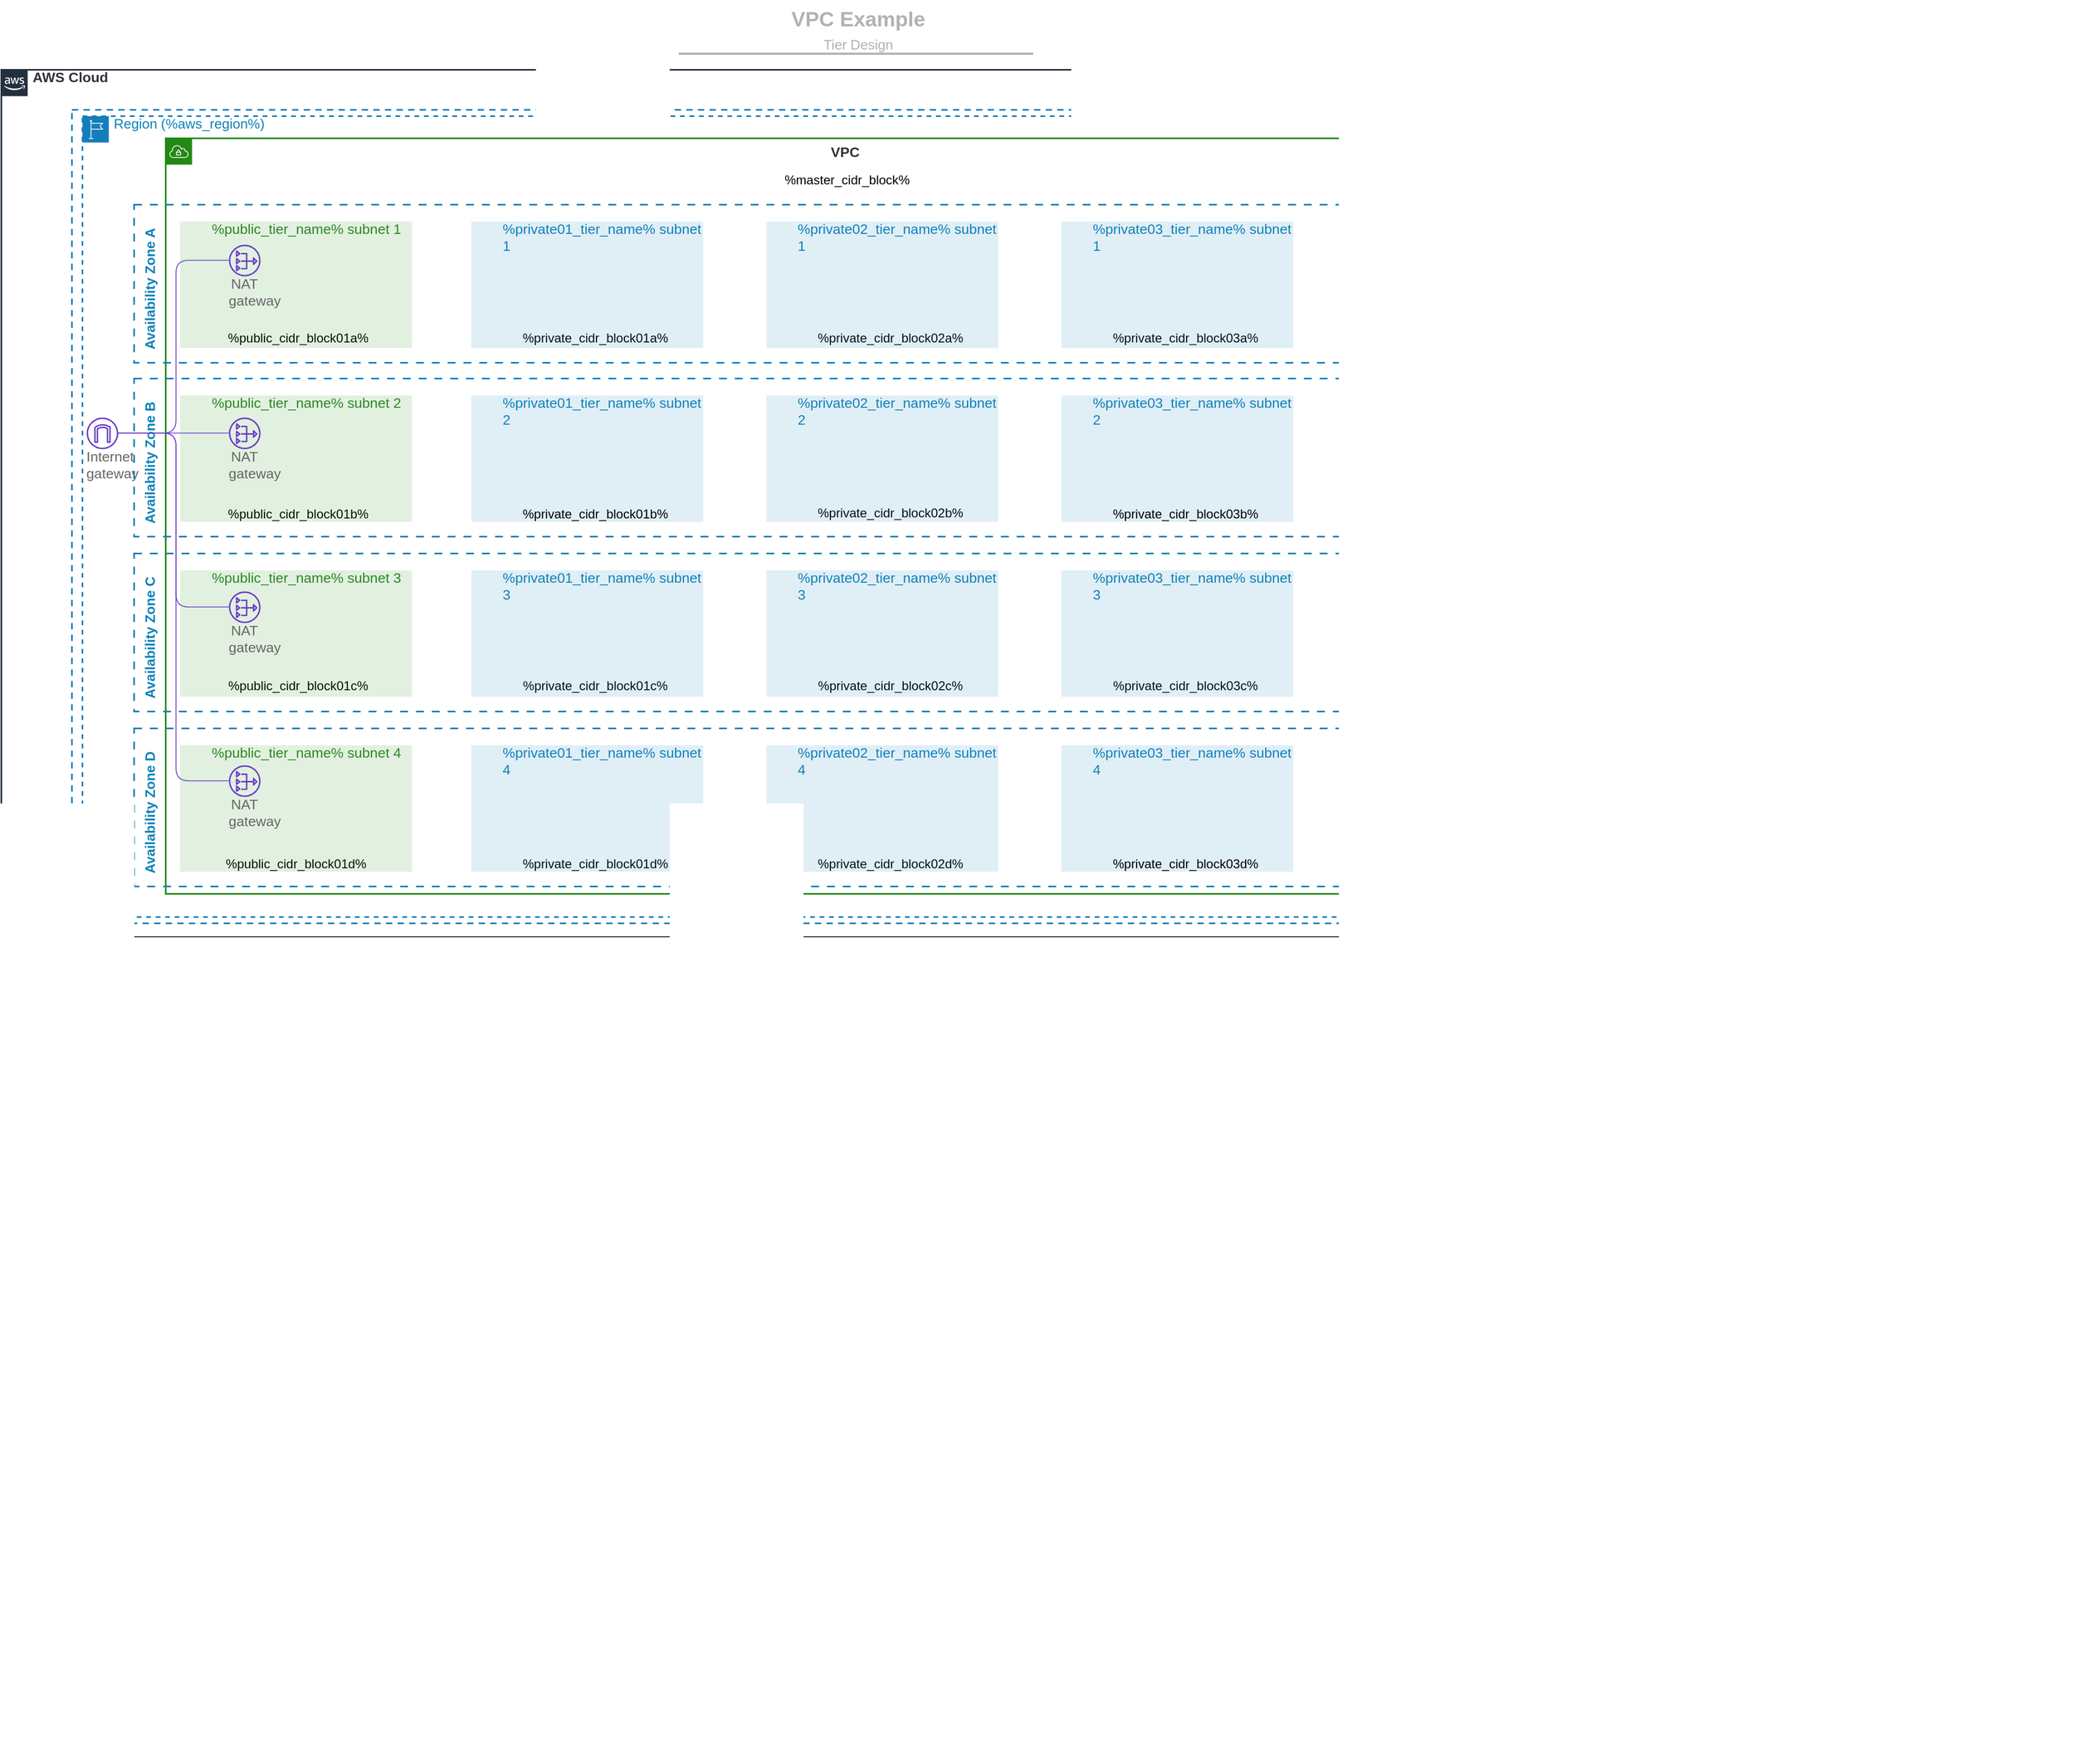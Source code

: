 <mxfile compressed="false" version="20.3.0" type="device">
  <diagram name="Tier Design" id="lptEz-B2BHvfUTlyXeJj">
    <mxGraphModel dx="2034" dy="1841" grid="1" gridSize="10" guides="1" tooltips="1" connect="1" arrows="1" fold="1" page="1" pageScale="1" pageWidth="1654" pageHeight="1169" math="0" shadow="0">
      <root>
        <mxCell id="pj1l9u-Ld7OoOsmG_GXO-0" />
        <mxCell id="pj1l9u-Ld7OoOsmG_GXO-1" value="Titles Block" style="locked=1;" parent="pj1l9u-Ld7OoOsmG_GXO-0" />
        <mxCell id="pj1l9u-Ld7OoOsmG_GXO-2" value="" style="group;dropTarget=0;" parent="pj1l9u-Ld7OoOsmG_GXO-1" vertex="1">
          <mxGeometry x="507" y="-1150" width="641" height="89" as="geometry" />
        </mxCell>
        <UserObject AWS_Account_ID="" label="VPC Example" placeholders="1" id="pj1l9u-Ld7OoOsmG_GXO-3">
          <mxCell style="html=1;overflow=block;blockSpacing=1;whiteSpace=wrap;;whiteSpace=wrap;fontSize=19.7;fontColor=#b2b2b2;fontStyle=1;align=center;spacingLeft=7;spacingRight=7;spacingTop=2;spacing=3;strokeOpacity=0;fillOpacity=0;rounded=1;absoluteArcSize=1;arcSize=12;fillColor=#ffffff;strokeWidth=1.5;" parent="pj1l9u-Ld7OoOsmG_GXO-2" vertex="1">
            <mxGeometry width="641" height="30" as="geometry" />
          </mxCell>
        </UserObject>
        <UserObject AWS_Account_ID="" label="" placeholders="1" id="pj1l9u-Ld7OoOsmG_GXO-4">
          <mxCell style="html=1;overflow=block;blockSpacing=1;whiteSpace=wrap;;whiteSpace=wrap;fontSize=11.5;fontColor=#b2b2b2;align=center;spacingLeft=7;spacingRight=7;spacingTop=2;spacing=3;strokeOpacity=0;fillOpacity=0;rounded=1;absoluteArcSize=1;arcSize=12;fillColor=#ffffff;strokeWidth=1.5;" parent="pj1l9u-Ld7OoOsmG_GXO-2" vertex="1">
            <mxGeometry y="45" width="641" height="44" as="geometry" />
          </mxCell>
        </UserObject>
        <UserObject label="%page%" placeholders="1" id="pj1l9u-Ld7OoOsmG_GXO-5">
          <mxCell style="html=1;overflow=block;blockSpacing=1;whiteSpace=wrap;strokeColor=none;fillColor=none;whiteSpace=wrap;fontSize=13;fontColor=#b2b2b2;spacing=3.8;strokeOpacity=100;fillOpacity=100;strokeWidth=0.8;" parent="pj1l9u-Ld7OoOsmG_GXO-2" vertex="1">
            <mxGeometry x="171.77" y="20" width="297.46" height="41" as="geometry" />
          </mxCell>
        </UserObject>
        <UserObject label="" id="pj1l9u-Ld7OoOsmG_GXO-6">
          <mxCell style="html=1;jettySize=18;whiteSpace=wrap;fontSize=13;fontFamily=Helvetica;strokeColor=#b2b2b2;strokeOpacity=100;strokeWidth=2;rounded=0;startArrow=none;;endArrow=none;;endSize=10;startSize=10;" parent="pj1l9u-Ld7OoOsmG_GXO-2" edge="1">
            <mxGeometry width="100" height="100" relative="1" as="geometry">
              <Array as="points" />
              <mxPoint x="150.002" y="50" as="sourcePoint" />
              <mxPoint x="486.463" y="50" as="targetPoint" />
            </mxGeometry>
          </mxCell>
        </UserObject>
        <mxCell id="pj1l9u-Ld7OoOsmG_GXO-7" value="Region" style="locked=1;" parent="pj1l9u-Ld7OoOsmG_GXO-0" />
        <mxCell id="pj1l9u-Ld7OoOsmG_GXO-8" value="" style="html=1;overflow=block;blockSpacing=1;whiteSpace=wrap;whiteSpace=wrap;fontSize=13.3;fontColor=#333333;fontStyle=1;spacing=0;strokeColor=#232f3e;strokeOpacity=100;fillOpacity=0;fillColor=#000000;strokeWidth=1.5;" parent="pj1l9u-Ld7OoOsmG_GXO-7" vertex="1">
          <mxGeometry x="14" y="-1085" width="1526" height="823" as="geometry" />
        </mxCell>
        <UserObject AWS_Account_ID="" label="AWS Cloud" id="pj1l9u-Ld7OoOsmG_GXO-9">
          <mxCell style="html=1;overflow=block;blockSpacing=1;whiteSpace=wrap;shape=mxgraph.aws4.group;grIcon=mxgraph.aws4.group_aws_cloud_alt;verticalAlign=top;align=left;spacingLeft=30;fillOpacity=100;fillColor=none;whiteSpace=wrap;fontSize=13.3;fontColor=#333333;fontStyle=1;spacing=0;strokeColor=#232f3e;strokeOpacity=100;strokeWidth=1.5;part=1;" parent="pj1l9u-Ld7OoOsmG_GXO-8" vertex="1">
            <mxGeometry width="1526" height="833" as="geometry" />
          </mxCell>
        </UserObject>
        <mxCell id="pj1l9u-Ld7OoOsmG_GXO-10" value="" style="html=1;overflow=block;blockSpacing=1;whiteSpace=wrap;whiteSpace=wrap;fontSize=13;fontColor=#147eba;spacing=0;strokeColor=#147eba;strokeOpacity=100;fillOpacity=0;fillColor=#ffffff;dashed=1;fixDash=1;dashPattern=6 5;strokeWidth=1.5;container=0;" parent="pj1l9u-Ld7OoOsmG_GXO-7" vertex="1">
          <mxGeometry x="81" y="-1047" width="1449" height="772" as="geometry" />
        </mxCell>
        <UserObject AWS_Account_ID="" label="" id="pj1l9u-Ld7OoOsmG_GXO-11">
          <mxCell style="html=1;overflow=block;blockSpacing=1;whiteSpace=wrap;;whiteSpace=wrap;fontSize=13;align=center;spacing=3.8;strokeOpacity=0;fillOpacity=0;fillColor=#ffffff;strokeWidth=1.5;" parent="pj1l9u-Ld7OoOsmG_GXO-7" vertex="1">
            <mxGeometry x="1741" y="492" width="239" height="29" as="geometry" />
          </mxCell>
        </UserObject>
        <UserObject AWS_Account_ID="" label="Region (%aws_region%)" Region="%aws_region%" Type="Region" id="pj1l9u-Ld7OoOsmG_GXO-12">
          <mxCell style="html=1;overflow=block;blockSpacing=1;whiteSpace=wrap;shape=mxgraph.aws4.group;grIcon=mxgraph.aws4.group_region;verticalAlign=top;align=left;spacingLeft=30;fillOpacity=100;dashed=1;fontColor=#0E82B8;fillColor=none;whiteSpace=wrap;fontSize=13;spacing=0;strokeColor=#147eba;strokeOpacity=100;strokeWidth=1.5;part=1;" parent="pj1l9u-Ld7OoOsmG_GXO-7" vertex="1">
            <mxGeometry x="91" y="-1041" width="1430" height="760" as="geometry" />
          </mxCell>
        </UserObject>
        <mxCell id="pj1l9u-Ld7OoOsmG_GXO-17" value="VPC" style="locked=1;" parent="pj1l9u-Ld7OoOsmG_GXO-0" />
        <object label="" Region="%aws_region%" VPC_ID="" id="pj1l9u-Ld7OoOsmG_GXO-18">
          <mxCell style="group;dropTarget=0;" parent="pj1l9u-Ld7OoOsmG_GXO-17" vertex="1">
            <mxGeometry x="170" y="-1020" width="1260" height="717" as="geometry" />
          </mxCell>
        </object>
        <mxCell id="pj1l9u-Ld7OoOsmG_GXO-19" value="" style="html=1;overflow=block;blockSpacing=1;whiteSpace=wrap;whiteSpace=wrap;fontSize=13.3;fontColor=#333333;fontStyle=1;align=left;spacing=0;strokeColor=#248814;strokeOpacity=100;fillOpacity=0;fillColor=#000000;strokeWidth=1.5;" parent="pj1l9u-Ld7OoOsmG_GXO-18" vertex="1">
          <mxGeometry width="1260" height="717" as="geometry" />
        </mxCell>
        <UserObject AWS_Account_ID="" label="&lt;div style=&quot;display: flex ; justify-content: center ; text-align: center ; align-items: baseline ; font-size: 0 ; line-height: 1.25 ; margin-top: -2px&quot;&gt;&lt;span&gt;&lt;span style=&quot;font-size: 13.3px ; color: rgb(51 , 51 , 51) ; font-weight: bold ; line-height: 2.4&quot;&gt;VPC&lt;/span&gt;&lt;/span&gt;&lt;/div&gt;" Instance_Tenancy="default" CIDR_Block="" Region="%aws_region%" Type="Virtual Private Cloud" VPC_ID="" id="pj1l9u-Ld7OoOsmG_GXO-20">
          <mxCell style="html=1;overflow=block;blockSpacing=1;whiteSpace=wrap;shape=mxgraph.aws4.group;grIcon=mxgraph.aws4.group_vpc;verticalAlign=top;align=left;spacingLeft=30;fillOpacity=100;fontColor=#2C8723;fillColor=none;whiteSpace=wrap;fontSize=13;spacing=0;strokeColor=#248814;strokeOpacity=100;strokeWidth=1.5;part=1;" parent="pj1l9u-Ld7OoOsmG_GXO-19" vertex="1">
            <mxGeometry width="1260" height="717" as="geometry" />
          </mxCell>
        </UserObject>
        <mxCell id="ioNqWVfJzYsAsUivx3bz-16" value="%master_cidr_block%" style="text;html=1;strokeColor=none;fillColor=none;align=center;verticalAlign=middle;whiteSpace=wrap;rounded=0;" parent="pj1l9u-Ld7OoOsmG_GXO-17" vertex="1">
          <mxGeometry x="783" y="-995" width="68" height="30" as="geometry" />
        </mxCell>
        <mxCell id="pj1l9u-Ld7OoOsmG_GXO-21" value="VPC Services" style="locked=1;" parent="pj1l9u-Ld7OoOsmG_GXO-0" />
        <mxCell id="pj1l9u-Ld7OoOsmG_GXO-23" value="VPC Flow Logs" style="sketch=0;outlineConnect=0;fontColor=#232F3E;gradientColor=none;fillColor=#4D27AA;strokeColor=none;dashed=0;verticalLabelPosition=bottom;verticalAlign=top;align=center;html=1;fontSize=12;fontStyle=0;aspect=fixed;pointerEvents=1;shape=mxgraph.aws4.flow_logs;" parent="pj1l9u-Ld7OoOsmG_GXO-21" vertex="1" visible="0">
          <mxGeometry x="210" y="-1011" width="30" height="30" as="geometry" />
        </mxCell>
        <UserObject AWS_Account_ID="" label="Internet gateway" Region="%aws_region%" Type="Internet Gateway" VPC_ID="" id="U2nG9CMOBZZVS6DEHq3C-0">
          <mxCell style="html=1;overflow=block;blockSpacing=1;whiteSpace=wrap;shape=mxgraph.aws4.internet_gateway;labelPosition=center;verticalLabelPosition=bottom;align=center;verticalAlign=top;strokeColor=none;whiteSpace=wrap;fontSize=13.3;fontColor=#666666;spacing=0;strokeOpacity=0;fillColor=#693cc5;strokeWidth=1.5;" parent="pj1l9u-Ld7OoOsmG_GXO-21" vertex="1">
            <mxGeometry x="95" y="-755" width="30" height="30" as="geometry" />
          </mxCell>
        </UserObject>
        <object label="%aws_region%d %private03_tier_name%" id="U2nG9CMOBZZVS6DEHq3C-242">
          <mxCell style="locked=1;" parent="pj1l9u-Ld7OoOsmG_GXO-0" />
        </object>
        <object label="" Availability_Zone="%aws_region%d" Region="%aws_region%" Subnet_Type="Private" Type="Subnet" VPC_ID="" tags="" id="U2nG9CMOBZZVS6DEHq3C-251">
          <mxCell style="html=1;overflow=block;blockSpacing=1;whiteSpace=wrap;whiteSpace=wrap;fontSize=13.3;fontColor=#333333;spacing=0;verticalAlign=top;strokeOpacity=0;fillOpacity=0;fillColor=#000000;strokeWidth=1.5;" parent="U2nG9CMOBZZVS6DEHq3C-242" vertex="1">
            <mxGeometry x="1020" y="-444" width="220" height="120" as="geometry" />
          </mxCell>
        </object>
        <UserObject AWS_Account_ID="" label="%private03_tier_name% subnet 4" Availability_Zone="%aws_region%a" Subnet_Type="Private" CIDR_Block="" Region="%aws_region%" Type="Subnet" VPC_ID="" tags="" id="U2nG9CMOBZZVS6DEHq3C-252">
          <mxCell style="html=1;overflow=block;blockSpacing=1;whiteSpace=wrap;shape=mxgraph.aws4.group;grIcon=mxgraph.aws4.group_security_group;grStroke=0;verticalAlign=top;align=left;spacingLeft=30;strokeColor=#0E82B8;fontColor=#0E82B8;fillOpacity=13;fillColor=#147eba;whiteSpace=wrap;fontSize=13.3;spacing=0;strokeOpacity=0;strokeWidth=1.5;part=1;" parent="U2nG9CMOBZZVS6DEHq3C-251" vertex="1">
            <mxGeometry width="220.0" height="120" as="geometry" />
          </mxCell>
        </UserObject>
        <UserObject label="%private_cidr_block03d%" tags="" id="U2nG9CMOBZZVS6DEHq3C-256">
          <mxCell style="text;html=1;strokeColor=none;fillColor=none;align=center;verticalAlign=middle;whiteSpace=wrap;rounded=0;" parent="U2nG9CMOBZZVS6DEHq3C-242" vertex="1">
            <mxGeometry x="1108" y="-346" width="60" height="30" as="geometry" />
          </mxCell>
        </UserObject>
        <object label="%aws_region%d %private02_tier_name%" id="U2nG9CMOBZZVS6DEHq3C-257">
          <mxCell style="locked=1;" parent="pj1l9u-Ld7OoOsmG_GXO-0" />
        </object>
        <UserObject label="%private_cidr_block02d%" tags="" id="U2nG9CMOBZZVS6DEHq3C-270">
          <mxCell style="text;html=1;strokeColor=none;fillColor=none;align=center;verticalAlign=middle;whiteSpace=wrap;rounded=0;" parent="U2nG9CMOBZZVS6DEHq3C-257" vertex="1">
            <mxGeometry x="828" y="-346" width="60" height="30" as="geometry" />
          </mxCell>
        </UserObject>
        <object label="" Availability_Zone="%aws_region%d" Region="%aws_region%" Subnet_Type="Private" Type="Subnet" VPC_ID="" tags="" id="U2nG9CMOBZZVS6DEHq3C-264">
          <mxCell style="html=1;overflow=block;blockSpacing=1;whiteSpace=wrap;whiteSpace=wrap;fontSize=13.3;fontColor=#333333;spacing=0;verticalAlign=top;strokeOpacity=0;fillOpacity=0;fillColor=#000000;strokeWidth=1.5;" parent="U2nG9CMOBZZVS6DEHq3C-257" vertex="1">
            <mxGeometry x="740" y="-444" width="220" height="120" as="geometry" />
          </mxCell>
        </object>
        <UserObject AWS_Account_ID="" label="%private02_tier_name% subnet 4" Availability_Zone="%aws_region%a" Subnet_Type="Private" CIDR_Block="" Region="%aws_region%" Type="Subnet" VPC_ID="" tags="" id="U2nG9CMOBZZVS6DEHq3C-265">
          <mxCell style="html=1;overflow=block;blockSpacing=1;whiteSpace=wrap;shape=mxgraph.aws4.group;grIcon=mxgraph.aws4.group_security_group;grStroke=0;verticalAlign=top;align=left;spacingLeft=30;strokeColor=#0E82B8;fontColor=#0E82B8;fillOpacity=13;fillColor=#147eba;whiteSpace=wrap;fontSize=13.3;spacing=0;strokeOpacity=0;strokeWidth=1.5;part=1;" parent="U2nG9CMOBZZVS6DEHq3C-264" vertex="1">
            <mxGeometry width="220.0" height="120" as="geometry" />
          </mxCell>
        </UserObject>
        <object label="%aws_region%d %private01_tier_name%" id="U2nG9CMOBZZVS6DEHq3C-227">
          <mxCell style="locked=1;" parent="pj1l9u-Ld7OoOsmG_GXO-0" />
        </object>
        <UserObject label="%private_cidr_block01d%" tags="" id="U2nG9CMOBZZVS6DEHq3C-239">
          <mxCell style="text;html=1;strokeColor=none;fillColor=none;align=center;verticalAlign=middle;whiteSpace=wrap;rounded=0;" parent="U2nG9CMOBZZVS6DEHq3C-227" vertex="1">
            <mxGeometry x="548" y="-346" width="60" height="30" as="geometry" />
          </mxCell>
        </UserObject>
        <object label="" Availability_Zone="%aws_region%" Region="%aws_region%d" Subnet_Type="Private" Type="Subnet" VPC_ID="" tags="" id="U2nG9CMOBZZVS6DEHq3C-232">
          <mxCell style="html=1;overflow=block;blockSpacing=1;whiteSpace=wrap;whiteSpace=wrap;fontSize=13.3;fontColor=#333333;spacing=0;verticalAlign=top;strokeOpacity=0;fillOpacity=0;fillColor=#000000;strokeWidth=1.5;" parent="U2nG9CMOBZZVS6DEHq3C-227" vertex="1">
            <mxGeometry x="460" y="-444" width="220" height="120" as="geometry" />
          </mxCell>
        </object>
        <UserObject AWS_Account_ID="" label="%private01_tier_name% subnet 4" Availability_Zone="%aws_region%a" Subnet_Type="Private" CIDR_Block="" Region="%aws_region%" Type="Subnet" VPC_ID="" tags="" id="U2nG9CMOBZZVS6DEHq3C-233">
          <mxCell style="html=1;overflow=block;blockSpacing=1;whiteSpace=wrap;shape=mxgraph.aws4.group;grIcon=mxgraph.aws4.group_security_group;grStroke=0;verticalAlign=top;align=left;spacingLeft=30;strokeColor=#0E82B8;fontColor=#0E82B8;fillOpacity=13;fillColor=#147eba;whiteSpace=wrap;fontSize=13.3;spacing=0;strokeOpacity=0;strokeWidth=1.5;part=1;" parent="U2nG9CMOBZZVS6DEHq3C-232" vertex="1">
            <mxGeometry width="220.0" height="120" as="geometry" />
          </mxCell>
        </UserObject>
        <object label="%aws_region%d %public_tier_name%" id="U2nG9CMOBZZVS6DEHq3C-212">
          <mxCell style="locked=1;" parent="pj1l9u-Ld7OoOsmG_GXO-0" />
        </object>
        <UserObject label="%public_cidr_block01d%" tags="" id="U2nG9CMOBZZVS6DEHq3C-223">
          <mxCell style="text;html=1;strokeColor=none;fillColor=none;align=center;verticalAlign=middle;whiteSpace=wrap;rounded=0;" parent="U2nG9CMOBZZVS6DEHq3C-212" vertex="1">
            <mxGeometry x="264" y="-346" width="60" height="30" as="geometry" />
          </mxCell>
        </UserObject>
        <UserObject AWS_Account_ID="" label="%public_tier_name% subnet 4" Availability_Zone="%aws_region%d" Subnet_Type="Public" Region="%aws_region%" Type="Subnet" VPC_ID="" tags="" id="U2nG9CMOBZZVS6DEHq3C-216">
          <mxCell style="html=1;overflow=block;blockSpacing=1;whiteSpace=wrap;shape=mxgraph.aws4.group;grIcon=mxgraph.aws4.group_security_group;grStroke=0;verticalAlign=top;align=left;spacingLeft=30;strokeColor=#2C8723;fontColor=#2C8723;fillOpacity=13;fillColor=#248814;whiteSpace=wrap;fontSize=13.3;spacing=0;strokeOpacity=0;strokeWidth=1.5;part=1;" parent="U2nG9CMOBZZVS6DEHq3C-212" vertex="1">
            <mxGeometry x="183.588" y="-444" width="220" height="120" as="geometry" />
          </mxCell>
        </UserObject>
        <mxCell id="U2nG9CMOBZZVS6DEHq3C-19" value="%aws_region%d NGW" style="locked=1;" parent="pj1l9u-Ld7OoOsmG_GXO-0" />
        <UserObject AWS_Account_ID="" label="NAT gateway" Region="%aws_region%" Availability_Zone="%aws_region%d" Type="NAT Gateway" VPC_ID="" tags="" id="U2nG9CMOBZZVS6DEHq3C-20">
          <mxCell style="html=1;overflow=block;blockSpacing=1;whiteSpace=wrap;shape=mxgraph.aws4.nat_gateway;labelPosition=center;verticalLabelPosition=bottom;align=center;verticalAlign=top;strokeColor=none;whiteSpace=wrap;fontSize=13.3;fontColor=#666666;spacing=0;strokeOpacity=0;fillColor=#693cc5;strokeWidth=1.5;" parent="U2nG9CMOBZZVS6DEHq3C-19" vertex="1">
            <mxGeometry x="230" y="-425" width="30" height="30" as="geometry" />
          </mxCell>
        </UserObject>
        <UserObject AWS_Account_ID="" label="" Region="%aws_region%" Availability_Zone="%aws_region%d" VPC_ID="" tags="" id="U2nG9CMOBZZVS6DEHq3C-27">
          <mxCell style="html=1;jettySize=18;whiteSpace=wrap;fontSize=13;strokeColor=#693cc5;strokeOpacity=100;strokeWidth=0.8;rounded=1;arcSize=24;edgeStyle=orthogonalEdgeStyle;startArrow=none;;endArrow=none;;exitX=0;exitY=0.5;exitPerimeter=0;entryX=1;entryY=0.5;entryPerimeter=0;" parent="U2nG9CMOBZZVS6DEHq3C-19" source="U2nG9CMOBZZVS6DEHq3C-20" edge="1">
            <mxGeometry y="-379" width="100" height="100" as="geometry">
              <mxPoint x="125" y="-740" as="targetPoint" />
              <Array as="points">
                <mxPoint x="180" y="-410" />
                <mxPoint x="180" y="-740" />
              </Array>
            </mxGeometry>
          </mxCell>
        </UserObject>
        <object label="%aws_region%d" id="pj1l9u-Ld7OoOsmG_GXO-38">
          <mxCell style="locked=1;" parent="pj1l9u-Ld7OoOsmG_GXO-0" />
        </object>
        <UserObject AWS_Account_ID="" label="" Name="%aws_region%a" Region="%aws_region%" Type="Availability Zone" tags="" id="pj1l9u-Ld7OoOsmG_GXO-40">
          <mxCell style="html=1;overflow=block;blockSpacing=1;whiteSpace=wrap;verticalAlign=top;fillColor=none;fillOpacity=100;dashed=1;dashPattern=5 5;fontColor=#0E82B8;strokeOpacity=100;strokeColor=#147eba;whiteSpace=wrap;fontSize=13.3;fontStyle=1;align=center;spacingRight=120;spacingTop=10.5;spacing=0;strokeWidth=1.5;" parent="pj1l9u-Ld7OoOsmG_GXO-38" vertex="1">
            <mxGeometry x="140" y="-460" width="1270" height="150" as="geometry" />
          </mxCell>
        </UserObject>
        <object label="&lt;span style=&quot;color: rgb(14 , 130 , 184) ; font-family: &amp;#34;helvetica&amp;#34; ; font-size: 13px ; font-style: normal ; font-weight: 700 ; letter-spacing: normal ; text-align: center ; text-indent: 0px ; text-transform: none ; word-spacing: 0px ; display: inline ; float: none&quot;&gt;Availability Zone D&lt;/span&gt;" Availability_Zone="%aws_region%d" Region="%aws_region%" tags="" id="pj1l9u-Ld7OoOsmG_GXO-41">
          <mxCell style="text;html=1;strokeColor=none;fillColor=none;align=center;verticalAlign=middle;whiteSpace=wrap;rounded=0;rotation=270;labelBackgroundColor=none;" parent="pj1l9u-Ld7OoOsmG_GXO-38" vertex="1">
            <mxGeometry x="90" y="-390" width="130" height="20" as="geometry" />
          </mxCell>
        </object>
        <object label="%aws_region%c %private03_tier_name%" id="U2nG9CMOBZZVS6DEHq3C-197">
          <mxCell style="locked=1;" parent="pj1l9u-Ld7OoOsmG_GXO-0" />
        </object>
        <UserObject label="%private_cidr_block03c%" tags="" id="U2nG9CMOBZZVS6DEHq3C-211">
          <mxCell style="text;html=1;strokeColor=none;fillColor=none;align=center;verticalAlign=middle;whiteSpace=wrap;rounded=0;" parent="U2nG9CMOBZZVS6DEHq3C-197" vertex="1">
            <mxGeometry x="1108" y="-515" width="60" height="30" as="geometry" />
          </mxCell>
        </UserObject>
        <object label="" Availability_Zone="%aws_region%c" Region="%aws_region%" Subnet_Type="Private" Type="Subnet" VPC_ID="" tags="" id="U2nG9CMOBZZVS6DEHq3C-206">
          <mxCell style="html=1;overflow=block;blockSpacing=1;whiteSpace=wrap;whiteSpace=wrap;fontSize=13.3;fontColor=#333333;spacing=0;verticalAlign=top;strokeOpacity=0;fillOpacity=0;fillColor=#000000;strokeWidth=1.5;" parent="U2nG9CMOBZZVS6DEHq3C-197" vertex="1">
            <mxGeometry x="1020" y="-610" width="220" height="120" as="geometry" />
          </mxCell>
        </object>
        <UserObject AWS_Account_ID="" label="%private03_tier_name% subnet 3" Availability_Zone="%aws_region%a" Subnet_Type="Private" CIDR_Block="" Region="%aws_region%" Type="Subnet" VPC_ID="" tags="" id="U2nG9CMOBZZVS6DEHq3C-207">
          <mxCell style="html=1;overflow=block;blockSpacing=1;whiteSpace=wrap;shape=mxgraph.aws4.group;grIcon=mxgraph.aws4.group_security_group;grStroke=0;verticalAlign=top;align=left;spacingLeft=30;strokeColor=#0E82B8;fontColor=#0E82B8;fillOpacity=13;fillColor=#147eba;whiteSpace=wrap;fontSize=13.3;spacing=0;strokeOpacity=0;strokeWidth=1.5;part=1;" parent="U2nG9CMOBZZVS6DEHq3C-206" vertex="1">
            <mxGeometry width="220.0" height="120" as="geometry" />
          </mxCell>
        </UserObject>
        <object label="%aws_region%c %private02_tier_name%" id="U2nG9CMOBZZVS6DEHq3C-182">
          <mxCell style="locked=1;" parent="pj1l9u-Ld7OoOsmG_GXO-0" />
        </object>
        <UserObject label="%private_cidr_block02c%" tags="" id="U2nG9CMOBZZVS6DEHq3C-195">
          <mxCell style="text;html=1;strokeColor=none;fillColor=none;align=center;verticalAlign=middle;whiteSpace=wrap;rounded=0;" parent="U2nG9CMOBZZVS6DEHq3C-182" vertex="1">
            <mxGeometry x="828" y="-515" width="60" height="30" as="geometry" />
          </mxCell>
        </UserObject>
        <object label="" Availability_Zone="%aws_region%c" Region="%aws_region%" Subnet_Type="Private" Type="Subnet" VPC_ID="" tags="" id="U2nG9CMOBZZVS6DEHq3C-189">
          <mxCell style="html=1;overflow=block;blockSpacing=1;whiteSpace=wrap;whiteSpace=wrap;fontSize=13.3;fontColor=#333333;spacing=0;verticalAlign=top;strokeOpacity=0;fillOpacity=0;fillColor=#000000;strokeWidth=1.5;" parent="U2nG9CMOBZZVS6DEHq3C-182" vertex="1">
            <mxGeometry x="740" y="-610" width="180" height="120" as="geometry" />
          </mxCell>
        </object>
        <UserObject AWS_Account_ID="" label="%private02_tier_name% subnet 3" Availability_Zone="%aws_region%a" Subnet_Type="Private" CIDR_Block="" Region="%aws_region%" Type="Subnet" VPC_ID="" tags="" id="U2nG9CMOBZZVS6DEHq3C-190">
          <mxCell style="html=1;overflow=block;blockSpacing=1;whiteSpace=wrap;shape=mxgraph.aws4.group;grIcon=mxgraph.aws4.group_security_group;grStroke=0;verticalAlign=top;align=left;spacingLeft=30;strokeColor=#0E82B8;fontColor=#0E82B8;fillOpacity=13;fillColor=#147eba;whiteSpace=wrap;fontSize=13.3;spacing=0;strokeOpacity=0;strokeWidth=1.5;part=1;" parent="U2nG9CMOBZZVS6DEHq3C-189" vertex="1">
            <mxGeometry width="220" height="120" as="geometry" />
          </mxCell>
        </UserObject>
        <object label="%aws_region%c %private01_tier_name%" id="U2nG9CMOBZZVS6DEHq3C-167">
          <mxCell style="locked=1;" parent="pj1l9u-Ld7OoOsmG_GXO-0" />
        </object>
        <UserObject label="%private_cidr_block01c%" tags="" id="U2nG9CMOBZZVS6DEHq3C-179">
          <mxCell style="text;html=1;strokeColor=none;fillColor=none;align=center;verticalAlign=middle;whiteSpace=wrap;rounded=0;" parent="U2nG9CMOBZZVS6DEHq3C-167" vertex="1">
            <mxGeometry x="548" y="-515" width="60" height="30" as="geometry" />
          </mxCell>
        </UserObject>
        <object label="" Availability_Zone="%aws_region%" Region="%aws_region%c" Subnet_Type="Private" Type="Subnet" VPC_ID="" tags="" id="U2nG9CMOBZZVS6DEHq3C-172">
          <mxCell style="html=1;overflow=block;blockSpacing=1;whiteSpace=wrap;whiteSpace=wrap;fontSize=13.3;fontColor=#333333;spacing=0;verticalAlign=top;strokeOpacity=0;fillOpacity=0;fillColor=#000000;strokeWidth=1.5;" parent="U2nG9CMOBZZVS6DEHq3C-167" vertex="1">
            <mxGeometry x="460" y="-610" width="220" height="120" as="geometry" />
          </mxCell>
        </object>
        <UserObject AWS_Account_ID="" label="%private01_tier_name% subnet 3" Availability_Zone="%aws_region%a" Subnet_Type="Private" CIDR_Block="" Region="%aws_region%" Type="Subnet" VPC_ID="" tags="" id="U2nG9CMOBZZVS6DEHq3C-173">
          <mxCell style="html=1;overflow=block;blockSpacing=1;whiteSpace=wrap;shape=mxgraph.aws4.group;grIcon=mxgraph.aws4.group_security_group;grStroke=0;verticalAlign=top;align=left;spacingLeft=30;strokeColor=#0E82B8;fontColor=#0E82B8;fillOpacity=13;fillColor=#147eba;whiteSpace=wrap;fontSize=13.3;spacing=0;strokeOpacity=0;strokeWidth=1.5;part=1;" parent="U2nG9CMOBZZVS6DEHq3C-172" vertex="1">
            <mxGeometry width="220.0" height="120" as="geometry" />
          </mxCell>
        </UserObject>
        <object label="%aws_region%c %public_tier_name%" id="U2nG9CMOBZZVS6DEHq3C-152">
          <mxCell style="locked=1;" parent="pj1l9u-Ld7OoOsmG_GXO-0" />
        </object>
        <UserObject label="%public_cidr_block01c%" tags="" id="U2nG9CMOBZZVS6DEHq3C-163">
          <mxCell style="text;html=1;strokeColor=none;fillColor=none;align=center;verticalAlign=middle;whiteSpace=wrap;rounded=0;" parent="U2nG9CMOBZZVS6DEHq3C-152" vertex="1">
            <mxGeometry x="266" y="-515" width="60" height="30" as="geometry" />
          </mxCell>
        </UserObject>
        <UserObject AWS_Account_ID="" label="%public_tier_name% subnet 3" Availability_Zone="%aws_region%c" Subnet_Type="Public" Region="%aws_region%" Type="Subnet" VPC_ID="" tags="" id="U2nG9CMOBZZVS6DEHq3C-156">
          <mxCell style="html=1;overflow=block;blockSpacing=1;whiteSpace=wrap;shape=mxgraph.aws4.group;grIcon=mxgraph.aws4.group_security_group;grStroke=0;verticalAlign=top;align=left;spacingLeft=30;strokeColor=#2C8723;fontColor=#2C8723;fillOpacity=13;fillColor=#248814;whiteSpace=wrap;fontSize=13.3;spacing=0;strokeOpacity=0;strokeWidth=1.5;part=1;" parent="U2nG9CMOBZZVS6DEHq3C-152" vertex="1">
            <mxGeometry x="183.588" y="-610" width="220" height="120" as="geometry" />
          </mxCell>
        </UserObject>
        <mxCell id="pj1l9u-Ld7OoOsmG_GXO-24" value="%aws_region%c NGW" style="locked=1;" parent="pj1l9u-Ld7OoOsmG_GXO-0" />
        <UserObject AWS_Account_ID="" label="NAT gateway" Region="%aws_region%" Availability_Zone="%aws_region%c" Type="NAT Gateway" VPC_ID="" tags="" id="pj1l9u-Ld7OoOsmG_GXO-29">
          <mxCell style="html=1;overflow=block;blockSpacing=1;whiteSpace=wrap;shape=mxgraph.aws4.nat_gateway;labelPosition=center;verticalLabelPosition=bottom;align=center;verticalAlign=top;strokeColor=none;whiteSpace=wrap;fontSize=13.3;fontColor=#666666;spacing=0;strokeOpacity=0;fillColor=#693cc5;strokeWidth=1.5;" parent="pj1l9u-Ld7OoOsmG_GXO-24" vertex="1">
            <mxGeometry x="230" y="-590" width="30" height="30" as="geometry" />
          </mxCell>
        </UserObject>
        <UserObject AWS_Account_ID="" label="" Availability_Zone="%aws_region%c" Region="%aws_region%" tags="" id="pj1l9u-Ld7OoOsmG_GXO-32">
          <mxCell style="html=1;jettySize=18;whiteSpace=wrap;fontSize=13;strokeColor=#693cc5;strokeOpacity=100;strokeWidth=0.8;rounded=1;arcSize=24;edgeStyle=orthogonalEdgeStyle;startArrow=none;;endArrow=none;;exitX=0;exitY=0.5;exitPerimeter=0;entryX=1;entryY=0.5;entryPerimeter=0;" parent="pj1l9u-Ld7OoOsmG_GXO-24" source="pj1l9u-Ld7OoOsmG_GXO-29" edge="1">
            <mxGeometry x="95" y="-905" width="100" height="100" as="geometry">
              <Array as="points">
                <mxPoint x="180" y="-575" />
                <mxPoint x="180" y="-740" />
              </Array>
              <mxPoint x="125" y="-740" as="targetPoint" />
            </mxGeometry>
          </mxCell>
        </UserObject>
        <object label="%aws_region%c" id="pj1l9u-Ld7OoOsmG_GXO-53">
          <mxCell style="locked=1;" parent="pj1l9u-Ld7OoOsmG_GXO-0" />
        </object>
        <UserObject AWS_Account_ID="" label="" Name="%aws_region%a" Region="%aws_region%" Type="Availability Zone" tags="" id="pj1l9u-Ld7OoOsmG_GXO-55">
          <mxCell style="html=1;overflow=block;blockSpacing=1;whiteSpace=wrap;verticalAlign=top;fillColor=none;fillOpacity=100;dashed=1;dashPattern=5 5;fontColor=#0E82B8;strokeOpacity=100;strokeColor=#147eba;whiteSpace=wrap;fontSize=13.3;fontStyle=1;align=center;spacingRight=120;spacingTop=10.5;spacing=0;strokeWidth=1.5;" parent="pj1l9u-Ld7OoOsmG_GXO-53" vertex="1">
            <mxGeometry x="140" y="-626" width="1270" height="150" as="geometry" />
          </mxCell>
        </UserObject>
        <object label="&lt;span style=&quot;color: rgb(14 , 130 , 184) ; font-family: &amp;#34;helvetica&amp;#34; ; font-size: 13px ; font-style: normal ; font-weight: 700 ; letter-spacing: normal ; text-align: center ; text-indent: 0px ; text-transform: none ; word-spacing: 0px ; display: inline ; float: none&quot;&gt;Availability Zone C&lt;/span&gt;" Availability_Zone="%aws_region%c" Region="%aws_region%" tags="" id="pj1l9u-Ld7OoOsmG_GXO-56">
          <mxCell style="text;html=1;strokeColor=none;fillColor=none;align=center;verticalAlign=middle;whiteSpace=wrap;rounded=0;rotation=270;labelBackgroundColor=none;" parent="pj1l9u-Ld7OoOsmG_GXO-53" vertex="1">
            <mxGeometry x="90" y="-556" width="130" height="20" as="geometry" />
          </mxCell>
        </object>
        <mxCell id="U2nG9CMOBZZVS6DEHq3C-92" value="%aws_region%b %private03_tier_name%" style="locked=1;" parent="pj1l9u-Ld7OoOsmG_GXO-0" />
        <object label="" Availability_Zone="%aws_region%b" Region="%aws_region%" Subnet_Type="Private" Type="Subnet" VPC_ID="" tags="" id="U2nG9CMOBZZVS6DEHq3C-104">
          <mxCell style="html=1;overflow=block;blockSpacing=1;whiteSpace=wrap;whiteSpace=wrap;fontSize=13.3;fontColor=#333333;spacing=0;verticalAlign=top;strokeOpacity=0;fillOpacity=0;fillColor=#000000;strokeWidth=1.5;" parent="U2nG9CMOBZZVS6DEHq3C-92" vertex="1">
            <mxGeometry x="1020" y="-776" width="220" height="120" as="geometry" />
          </mxCell>
        </object>
        <UserObject AWS_Account_ID="" label="%private03_tier_name% subnet 2" Availability_Zone="%aws_region%a" Subnet_Type="Private" CIDR_Block="" Region="%aws_region%" Type="Subnet" VPC_ID="" tags="" id="U2nG9CMOBZZVS6DEHq3C-105">
          <mxCell style="html=1;overflow=block;blockSpacing=1;whiteSpace=wrap;shape=mxgraph.aws4.group;grIcon=mxgraph.aws4.group_security_group;grStroke=0;verticalAlign=top;align=left;spacingLeft=30;strokeColor=#0E82B8;fontColor=#0E82B8;fillOpacity=13;fillColor=#147eba;whiteSpace=wrap;fontSize=13.3;spacing=0;strokeOpacity=0;strokeWidth=1.5;part=1;" parent="U2nG9CMOBZZVS6DEHq3C-104" vertex="1">
            <mxGeometry width="220.0" height="120" as="geometry" />
          </mxCell>
        </UserObject>
        <UserObject label="%private_cidr_block03b%" tags="" id="U2nG9CMOBZZVS6DEHq3C-106">
          <mxCell style="text;html=1;strokeColor=none;fillColor=none;align=center;verticalAlign=middle;whiteSpace=wrap;rounded=0;" parent="U2nG9CMOBZZVS6DEHq3C-92" vertex="1">
            <mxGeometry x="1108" y="-678" width="60" height="30" as="geometry" />
          </mxCell>
        </UserObject>
        <mxCell id="U2nG9CMOBZZVS6DEHq3C-107" value="%aws_region%b %private02_tier_name%" style="locked=1;" parent="pj1l9u-Ld7OoOsmG_GXO-0" />
        <UserObject label="%private_cidr_block02b%" tags="" id="U2nG9CMOBZZVS6DEHq3C-118">
          <mxCell style="text;html=1;strokeColor=none;fillColor=none;align=center;verticalAlign=middle;whiteSpace=wrap;rounded=0;" parent="U2nG9CMOBZZVS6DEHq3C-107" vertex="1">
            <mxGeometry x="828" y="-680" width="60" height="32" as="geometry" />
          </mxCell>
        </UserObject>
        <object label="" Availability_Zone="%aws_region%b" Region="%aws_region%" Subnet_Type="Private" Type="Subnet" VPC_ID="" tags="" id="U2nG9CMOBZZVS6DEHq3C-114">
          <mxCell style="html=1;overflow=block;blockSpacing=1;whiteSpace=wrap;whiteSpace=wrap;fontSize=13.3;fontColor=#333333;spacing=0;verticalAlign=top;strokeOpacity=0;fillOpacity=0;fillColor=#000000;strokeWidth=1.5;" parent="U2nG9CMOBZZVS6DEHq3C-107" vertex="1">
            <mxGeometry x="740" y="-776" width="220" height="120" as="geometry" />
          </mxCell>
        </object>
        <UserObject AWS_Account_ID="" label="%private02_tier_name% subnet 2" Availability_Zone="%aws_region%a" Subnet_Type="Private" CIDR_Block="" Region="%aws_region%" Type="Subnet" VPC_ID="" id="U2nG9CMOBZZVS6DEHq3C-115">
          <mxCell style="html=1;overflow=block;blockSpacing=1;whiteSpace=wrap;shape=mxgraph.aws4.group;grIcon=mxgraph.aws4.group_security_group;grStroke=0;verticalAlign=top;align=left;spacingLeft=30;strokeColor=#0E82B8;fontColor=#0E82B8;fillOpacity=13;fillColor=#147eba;whiteSpace=wrap;fontSize=13.3;spacing=0;strokeOpacity=0;strokeWidth=1.5;part=1;" parent="U2nG9CMOBZZVS6DEHq3C-114" vertex="1">
            <mxGeometry width="220.0" height="120" as="geometry" />
          </mxCell>
        </UserObject>
        <mxCell id="U2nG9CMOBZZVS6DEHq3C-122" value="%aws_region%b %private01_tier_name%" style="locked=1;" parent="pj1l9u-Ld7OoOsmG_GXO-0" />
        <object label="" Availability_Zone="%aws_region%" Region="%aws_region%b" Subnet_Type="Private" Type="Subnet" VPC_ID="" tags="" id="U2nG9CMOBZZVS6DEHq3C-127">
          <mxCell style="html=1;overflow=block;blockSpacing=1;whiteSpace=wrap;whiteSpace=wrap;fontSize=13.3;fontColor=#333333;spacing=0;verticalAlign=top;strokeOpacity=0;fillOpacity=0;fillColor=#000000;strokeWidth=1.5;" parent="U2nG9CMOBZZVS6DEHq3C-122" vertex="1">
            <mxGeometry x="460" y="-776" width="220" height="120" as="geometry" />
          </mxCell>
        </object>
        <UserObject AWS_Account_ID="" label="%private01_tier_name% subnet 2" Availability_Zone="%aws_region%a" Subnet_Type="Private" CIDR_Block="" Region="%aws_region%" Type="Subnet" VPC_ID="" id="U2nG9CMOBZZVS6DEHq3C-128">
          <mxCell style="html=1;overflow=block;blockSpacing=1;whiteSpace=wrap;shape=mxgraph.aws4.group;grIcon=mxgraph.aws4.group_security_group;grStroke=0;verticalAlign=top;align=left;spacingLeft=30;strokeColor=#0E82B8;fontColor=#0E82B8;fillOpacity=13;fillColor=#147eba;whiteSpace=wrap;fontSize=13.3;spacing=0;strokeOpacity=0;strokeWidth=1.5;part=1;" parent="U2nG9CMOBZZVS6DEHq3C-127" vertex="1">
            <mxGeometry width="220.0" height="120" as="geometry" />
          </mxCell>
        </UserObject>
        <UserObject label="%private_cidr_block01b%" tags="" id="U2nG9CMOBZZVS6DEHq3C-132">
          <mxCell style="text;html=1;strokeColor=none;fillColor=none;align=center;verticalAlign=middle;whiteSpace=wrap;rounded=0;" parent="U2nG9CMOBZZVS6DEHq3C-122" vertex="1">
            <mxGeometry x="548" y="-678" width="60" height="30" as="geometry" />
          </mxCell>
        </UserObject>
        <mxCell id="U2nG9CMOBZZVS6DEHq3C-137" value="%aws_region%b %public_tier_name%" style="locked=1;" parent="pj1l9u-Ld7OoOsmG_GXO-0" />
        <UserObject label="%public_cidr_block01b%" tags="" id="U2nG9CMOBZZVS6DEHq3C-146">
          <mxCell style="text;html=1;strokeColor=none;fillColor=none;align=center;verticalAlign=middle;whiteSpace=wrap;rounded=0;" parent="U2nG9CMOBZZVS6DEHq3C-137" vertex="1">
            <mxGeometry x="266" y="-678" width="60" height="30" as="geometry" />
          </mxCell>
        </UserObject>
        <UserObject AWS_Account_ID="" label="%public_tier_name% subnet 2" Availability_Zone="%aws_region%b" Subnet_Type="Public" Region="%aws_region%" Type="Subnet" VPC_ID="" tags="" id="U2nG9CMOBZZVS6DEHq3C-141">
          <mxCell style="html=1;overflow=block;blockSpacing=1;whiteSpace=wrap;shape=mxgraph.aws4.group;grIcon=mxgraph.aws4.group_security_group;grStroke=0;verticalAlign=top;align=left;spacingLeft=30;strokeColor=#2C8723;fontColor=#2C8723;fillOpacity=13;fillColor=#248814;whiteSpace=wrap;fontSize=13.3;spacing=0;strokeOpacity=0;strokeWidth=1.5;part=1;" parent="U2nG9CMOBZZVS6DEHq3C-137" vertex="1">
            <mxGeometry x="183.588" y="-776" width="220" height="120" as="geometry" />
          </mxCell>
        </UserObject>
        <mxCell id="U2nG9CMOBZZVS6DEHq3C-10" value="%aws_region%b NGW" style="locked=1;" parent="pj1l9u-Ld7OoOsmG_GXO-0" />
        <UserObject AWS_Account_ID="" label="NAT gateway" Region="%aws_region%" Availability_Zone="%aws_region%b" Type="NAT Gateway" VPC_ID="" tags="" id="U2nG9CMOBZZVS6DEHq3C-13">
          <mxCell style="html=1;overflow=block;blockSpacing=1;whiteSpace=wrap;shape=mxgraph.aws4.nat_gateway;labelPosition=center;verticalLabelPosition=bottom;align=center;verticalAlign=top;strokeColor=none;whiteSpace=wrap;fontSize=13.3;fontColor=#666666;spacing=0;strokeOpacity=0;fillColor=#693cc5;strokeWidth=1.5;" parent="U2nG9CMOBZZVS6DEHq3C-10" vertex="1">
            <mxGeometry x="230" y="-755" width="30" height="30" as="geometry" />
          </mxCell>
        </UserObject>
        <UserObject AWS_Account_ID="" label="" Availability_Zone="%aws_region%b" Region="%aws_region%" tags="" id="U2nG9CMOBZZVS6DEHq3C-16">
          <mxCell style="html=1;jettySize=18;whiteSpace=wrap;fontSize=13;strokeColor=#693cc5;strokeOpacity=100;strokeWidth=0.8;rounded=1;arcSize=24;edgeStyle=orthogonalEdgeStyle;startArrow=none;;endArrow=none;;exitX=0;exitY=0.5;exitPerimeter=0;entryX=1;entryY=0.5;entryPerimeter=0;" parent="U2nG9CMOBZZVS6DEHq3C-10" source="U2nG9CMOBZZVS6DEHq3C-13" edge="1">
            <mxGeometry x="95" y="-905" width="100" height="100" as="geometry">
              <Array as="points" />
              <mxPoint x="125" y="-740" as="targetPoint" />
            </mxGeometry>
          </mxCell>
        </UserObject>
        <mxCell id="pj1l9u-Ld7OoOsmG_GXO-68" value="%aws_region%b" style="locked=1;" parent="pj1l9u-Ld7OoOsmG_GXO-0" />
        <object label="" Availability_Zone="%aws_region%b" Region="%aws_region%" tags="" id="pj1l9u-Ld7OoOsmG_GXO-69">
          <mxCell style="group" parent="pj1l9u-Ld7OoOsmG_GXO-68" vertex="1" connectable="0">
            <mxGeometry x="140" y="-792" width="1270" height="150" as="geometry" />
          </mxCell>
        </object>
        <UserObject AWS_Account_ID="" label="" Name="%aws_region%a" Region="%aws_region%" Type="Availability Zone" id="pj1l9u-Ld7OoOsmG_GXO-70">
          <mxCell style="html=1;overflow=block;blockSpacing=1;whiteSpace=wrap;verticalAlign=top;fillColor=none;fillOpacity=100;dashed=1;dashPattern=5 5;fontColor=#0E82B8;strokeOpacity=100;strokeColor=#147eba;whiteSpace=wrap;fontSize=13.3;fontStyle=1;align=center;spacingRight=120;spacingTop=10.5;spacing=0;strokeWidth=1.5;" parent="pj1l9u-Ld7OoOsmG_GXO-69" vertex="1">
            <mxGeometry width="1270" height="150" as="geometry" />
          </mxCell>
        </UserObject>
        <object label="&lt;span style=&quot;color: rgb(14 , 130 , 184) ; font-family: &amp;#34;helvetica&amp;#34; ; font-size: 13px ; font-style: normal ; font-weight: 700 ; letter-spacing: normal ; text-align: center ; text-indent: 0px ; text-transform: none ; word-spacing: 0px ; display: inline ; float: none&quot;&gt;Availability Zone B&lt;/span&gt;" Availability_Zone="%aws_region%b" Region="%aws_region%" id="pj1l9u-Ld7OoOsmG_GXO-71">
          <mxCell style="text;html=1;strokeColor=none;fillColor=none;align=center;verticalAlign=middle;whiteSpace=wrap;rounded=0;rotation=270;labelBackgroundColor=none;" parent="pj1l9u-Ld7OoOsmG_GXO-69" vertex="1">
            <mxGeometry x="-50" y="70" width="130" height="20" as="geometry" />
          </mxCell>
        </object>
        <mxCell id="U2nG9CMOBZZVS6DEHq3C-60" value="%aws_region%a %private03_tier_name%" style="locked=1;" parent="pj1l9u-Ld7OoOsmG_GXO-0" />
        <UserObject label="%private_cidr_block03a%" tags="" id="U2nG9CMOBZZVS6DEHq3C-75">
          <mxCell style="text;html=1;strokeColor=none;fillColor=none;align=center;verticalAlign=middle;whiteSpace=wrap;rounded=0;" parent="U2nG9CMOBZZVS6DEHq3C-60" vertex="1">
            <mxGeometry x="1108" y="-845" width="60" height="30" as="geometry" />
          </mxCell>
        </UserObject>
        <object label="" Availability_Zone="%aws_region%a" Region="%aws_region%" Subnet_Type="Private" Type="Subnet" VPC_ID="" tags="" id="U2nG9CMOBZZVS6DEHq3C-69">
          <mxCell style="html=1;overflow=block;blockSpacing=1;whiteSpace=wrap;whiteSpace=wrap;fontSize=13.3;fontColor=#333333;spacing=0;verticalAlign=top;strokeOpacity=0;fillOpacity=0;fillColor=#000000;strokeWidth=1.5;noLabel=0;" parent="U2nG9CMOBZZVS6DEHq3C-60" vertex="1">
            <mxGeometry x="1020" y="-941" width="220" height="120" as="geometry" />
          </mxCell>
        </object>
        <UserObject AWS_Account_ID="" label="%private03_tier_name% subnet 1" Availability_Zone="%aws_region%a" Subnet_Type="Private" CIDR_Block="" Region="%aws_region%" Type="Subnet" VPC_ID="" tags="" id="U2nG9CMOBZZVS6DEHq3C-70">
          <mxCell style="html=1;overflow=block;blockSpacing=1;whiteSpace=wrap;shape=mxgraph.aws4.group;grIcon=mxgraph.aws4.group_security_group;grStroke=0;verticalAlign=top;align=left;spacingLeft=30;strokeColor=#0E82B8;fontColor=#0E82B8;fillOpacity=13;fillColor=#147eba;whiteSpace=wrap;fontSize=13.3;spacing=0;strokeOpacity=0;strokeWidth=1.5;part=1;" parent="U2nG9CMOBZZVS6DEHq3C-69" vertex="1">
            <mxGeometry width="220.0" height="120" as="geometry" />
          </mxCell>
        </UserObject>
        <mxCell id="U2nG9CMOBZZVS6DEHq3C-44" value="%aws_region%a %private02_tier_name%" style="locked=1;" parent="pj1l9u-Ld7OoOsmG_GXO-0" />
        <UserObject label="%private_cidr_block02a%" tags="" id="U2nG9CMOBZZVS6DEHq3C-58">
          <mxCell style="text;html=1;strokeColor=none;fillColor=none;align=center;verticalAlign=middle;whiteSpace=wrap;rounded=0;" parent="U2nG9CMOBZZVS6DEHq3C-44" vertex="1">
            <mxGeometry x="828" y="-845" width="60" height="30" as="geometry" />
          </mxCell>
        </UserObject>
        <object label="" Availability_Zone="%aws_region%a" Region="%aws_region%" Subnet_Type="Private" Type="Subnet" VPC_ID="" tags="" id="U2nG9CMOBZZVS6DEHq3C-51">
          <mxCell style="html=1;overflow=block;blockSpacing=1;whiteSpace=wrap;whiteSpace=wrap;fontSize=13.3;fontColor=#333333;spacing=0;verticalAlign=top;strokeOpacity=0;fillOpacity=0;fillColor=#000000;strokeWidth=1.5;" parent="U2nG9CMOBZZVS6DEHq3C-44" vertex="1">
            <mxGeometry x="740" y="-941" width="220" height="120" as="geometry" />
          </mxCell>
        </object>
        <UserObject AWS_Account_ID="" label="%private02_tier_name% subnet 1" Availability_Zone="%aws_region%a" Subnet_Type="Private" CIDR_Block="" Region="%aws_region%" Type="Subnet" VPC_ID="" tags="" id="U2nG9CMOBZZVS6DEHq3C-52">
          <mxCell style="html=1;overflow=block;blockSpacing=1;whiteSpace=wrap;shape=mxgraph.aws4.group;grIcon=mxgraph.aws4.group_security_group;grStroke=0;verticalAlign=top;align=left;spacingLeft=30;strokeColor=#0E82B8;fontColor=#0E82B8;fillOpacity=13;fillColor=#147eba;whiteSpace=wrap;fontSize=13.3;spacing=0;strokeOpacity=0;strokeWidth=1.5;part=1;" parent="U2nG9CMOBZZVS6DEHq3C-51" vertex="1">
            <mxGeometry width="220.0" height="120" as="geometry" />
          </mxCell>
        </UserObject>
        <mxCell id="U2nG9CMOBZZVS6DEHq3C-28" value="%aws_region%a %private01_tier_name%" style="locked=1;" parent="pj1l9u-Ld7OoOsmG_GXO-0" />
        <UserObject label="%private_cidr_block01a%" tags="" id="U2nG9CMOBZZVS6DEHq3C-41">
          <mxCell style="text;html=1;strokeColor=none;fillColor=none;align=center;verticalAlign=middle;whiteSpace=wrap;rounded=0;" parent="U2nG9CMOBZZVS6DEHq3C-28" vertex="1">
            <mxGeometry x="548" y="-845" width="60" height="30" as="geometry" />
          </mxCell>
        </UserObject>
        <object label="" Availability_Zone="%aws_region%a" Region="%aws_region%" Subnet_Type="Private" Type="Subnet" VPC_ID="" tags="" id="U2nG9CMOBZZVS6DEHq3C-33">
          <mxCell style="html=1;overflow=block;blockSpacing=1;whiteSpace=wrap;whiteSpace=wrap;fontSize=13.3;fontColor=#333333;spacing=0;verticalAlign=top;strokeOpacity=0;fillOpacity=0;fillColor=#000000;strokeWidth=1.5;" parent="U2nG9CMOBZZVS6DEHq3C-28" vertex="1">
            <mxGeometry x="460" y="-941" width="220" height="120" as="geometry" />
          </mxCell>
        </object>
        <UserObject AWS_Account_ID="" label="%private01_tier_name% subnet 1" Availability_Zone="%aws_region%a" Subnet_Type="Private" CIDR_Block="" Region="%aws_region%" Type="Subnet" VPC_ID="" tags="" id="U2nG9CMOBZZVS6DEHq3C-34">
          <mxCell style="html=1;overflow=block;blockSpacing=1;whiteSpace=wrap;shape=mxgraph.aws4.group;grIcon=mxgraph.aws4.group_security_group;grStroke=0;verticalAlign=top;align=left;spacingLeft=30;strokeColor=#0E82B8;fontColor=#0E82B8;fillOpacity=13;fillColor=#147eba;whiteSpace=wrap;fontSize=13.3;spacing=0;strokeOpacity=0;strokeWidth=1.5;part=1;" parent="U2nG9CMOBZZVS6DEHq3C-33" vertex="1">
            <mxGeometry width="220.0" height="120" as="geometry" />
          </mxCell>
        </UserObject>
        <mxCell id="pj1l9u-Ld7OoOsmG_GXO-83" value="%aws_region%a %public_tier_name%" style="locked=1;" parent="pj1l9u-Ld7OoOsmG_GXO-0" />
        <UserObject label="%public_cidr_block01a%" tags="" id="ioNqWVfJzYsAsUivx3bz-0">
          <mxCell style="text;html=1;strokeColor=none;fillColor=none;align=center;verticalAlign=middle;whiteSpace=wrap;rounded=0;" parent="pj1l9u-Ld7OoOsmG_GXO-83" vertex="1">
            <mxGeometry x="266" y="-845" width="60" height="30" as="geometry" />
          </mxCell>
        </UserObject>
        <UserObject AWS_Account_ID="" label="%public_tier_name% subnet 1" Availability_Zone="%aws_region%a" Subnet_Type="Public" Region="%aws_region%" Type="Subnet" VPC_ID="" tags="" id="pj1l9u-Ld7OoOsmG_GXO-87">
          <mxCell style="html=1;overflow=block;blockSpacing=1;whiteSpace=wrap;shape=mxgraph.aws4.group;grIcon=mxgraph.aws4.group_security_group;grStroke=0;verticalAlign=top;align=left;spacingLeft=30;strokeColor=#2C8723;fontColor=#2C8723;fillOpacity=13;fillColor=#248814;whiteSpace=wrap;fontSize=13.3;spacing=0;strokeOpacity=0;strokeWidth=1.5;part=1;" parent="pj1l9u-Ld7OoOsmG_GXO-83" vertex="1">
            <mxGeometry x="183.588" y="-941" width="220" height="120" as="geometry" />
          </mxCell>
        </UserObject>
        <mxCell id="U2nG9CMOBZZVS6DEHq3C-1" value="%aws_region%a NGW" style="locked=1;" parent="pj1l9u-Ld7OoOsmG_GXO-0" />
        <UserObject AWS_Account_ID="" label="NAT gateway" Availability_Zone="%aws_region%a" Region="%aws_region%" Type="NAT Gateway" VPC_ID="" tags="" id="U2nG9CMOBZZVS6DEHq3C-3">
          <mxCell style="html=1;overflow=block;blockSpacing=1;whiteSpace=wrap;shape=mxgraph.aws4.nat_gateway;labelPosition=center;verticalLabelPosition=bottom;align=center;verticalAlign=top;strokeColor=none;whiteSpace=wrap;fontSize=13.3;fontColor=#666666;spacing=0;strokeOpacity=0;fillColor=#693cc5;strokeWidth=1.5;" parent="U2nG9CMOBZZVS6DEHq3C-1" vertex="1">
            <mxGeometry x="230" y="-919" width="30" height="30" as="geometry" />
          </mxCell>
        </UserObject>
        <UserObject AWS_Account_ID="" label="" Availability_Zone="%aws_region%a" Region="%aws_region%" VPC_ID="" tags="" id="U2nG9CMOBZZVS6DEHq3C-6">
          <mxCell style="html=1;jettySize=18;whiteSpace=wrap;fontSize=13;strokeColor=#693cc5;strokeOpacity=100;strokeWidth=0.8;rounded=1;arcSize=24;edgeStyle=orthogonalEdgeStyle;startArrow=none;;endArrow=none;;exitX=1;exitY=0.5;exitPerimeter=0;entryX=0;entryY=0.5;entryPerimeter=0;" parent="U2nG9CMOBZZVS6DEHq3C-1" target="U2nG9CMOBZZVS6DEHq3C-3" edge="1">
            <mxGeometry x="95" y="-905" width="100" height="100" as="geometry">
              <Array as="points">
                <mxPoint x="180" y="-740" />
                <mxPoint x="180" y="-904" />
              </Array>
              <mxPoint x="125" y="-740" as="sourcePoint" />
            </mxGeometry>
          </mxCell>
        </UserObject>
        <mxCell id="U2nG9CMOBZZVS6DEHq3C-76" value="%aws_region%a" style="locked=1;" parent="pj1l9u-Ld7OoOsmG_GXO-0" />
        <UserObject AWS_Account_ID="" label="" Name="%aws_region%a" Region="%aws_region%" Type="Availability Zone" tags="" id="U2nG9CMOBZZVS6DEHq3C-77">
          <mxCell style="html=1;overflow=block;blockSpacing=1;whiteSpace=wrap;verticalAlign=top;fillColor=none;fillOpacity=100;dashed=1;dashPattern=5 5;fontColor=#0E82B8;strokeOpacity=100;strokeColor=#147eba;whiteSpace=wrap;fontSize=13.3;fontStyle=1;align=center;spacingRight=120;spacingTop=10.5;spacing=0;strokeWidth=1.5;" parent="U2nG9CMOBZZVS6DEHq3C-76" vertex="1">
            <mxGeometry x="140" y="-957" width="1270" height="150" as="geometry" />
          </mxCell>
        </UserObject>
        <object label="" Availability_Zone="%aws_region%a" Region="%aws_region%" VPC_ID="" tags="" id="U2nG9CMOBZZVS6DEHq3C-78">
          <mxCell style="group;dropTarget=0;horizontal=1;direction=east;" parent="U2nG9CMOBZZVS6DEHq3C-76" vertex="1">
            <mxGeometry x="140" y="-957" width="1315" height="150" as="geometry" />
          </mxCell>
        </object>
        <UserObject label="" tags="" id="U2nG9CMOBZZVS6DEHq3C-79">
          <mxCell style="html=1;overflow=block;blockSpacing=1;whiteSpace=wrap;whiteSpace=wrap;fontSize=13.3;fontColor=#333333;spacing=0;verticalAlign=top;strokeOpacity=0;fillOpacity=0;fillColor=#000000;strokeWidth=1.5;container=0;" parent="U2nG9CMOBZZVS6DEHq3C-78" vertex="1">
            <mxGeometry x="43.588" y="16" width="1271.412" height="134" as="geometry" />
          </mxCell>
        </UserObject>
        <object label="&lt;span style=&quot;color: rgb(14 , 130 , 184) ; font-family: &amp;#34;helvetica&amp;#34; ; font-size: 13px ; font-style: normal ; font-weight: 700 ; letter-spacing: normal ; text-align: center ; text-indent: 0px ; text-transform: none ; word-spacing: 0px ; display: inline ; float: none&quot;&gt;Availability Zone A&lt;/span&gt;" Availability_Zone="%aws_region%a" Region="%aws_region%" VPC_ID="" tags="" id="U2nG9CMOBZZVS6DEHq3C-87">
          <mxCell style="text;html=1;strokeColor=none;fillColor=none;align=center;verticalAlign=middle;whiteSpace=wrap;rounded=0;rotation=270;labelBackgroundColor=none;" parent="U2nG9CMOBZZVS6DEHq3C-76" vertex="1">
            <mxGeometry x="90" y="-887" width="130" height="20" as="geometry" />
          </mxCell>
        </object>
      </root>
    </mxGraphModel>
  </diagram>
</mxfile>
